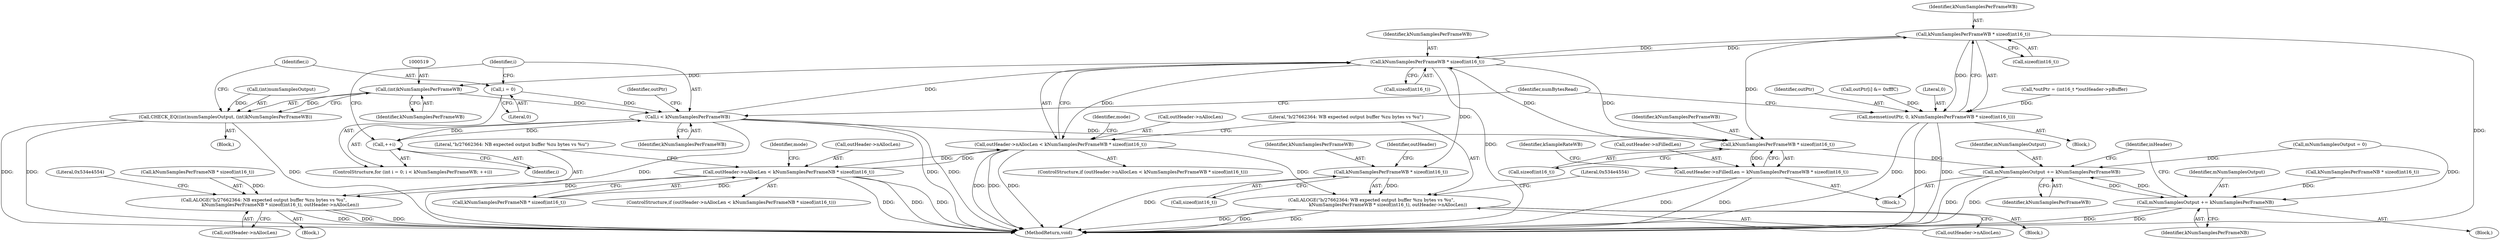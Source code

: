 digraph "0_Android_daa85dac2055b22dabbb3b4e537597e6ab73a866@API" {
"1000477" [label="(Call,kNumSamplesPerFrameWB * sizeof(int16_t))"];
"1000377" [label="(Call,kNumSamplesPerFrameWB * sizeof(int16_t))"];
"1000526" [label="(Call,i < kNumSamplesPerFrameWB)"];
"1000523" [label="(Call,i = 0)"];
"1000529" [label="(Call,++i)"];
"1000518" [label="(Call,(int)kNumSamplesPerFrameWB)"];
"1000477" [label="(Call,kNumSamplesPerFrameWB * sizeof(int16_t))"];
"1000583" [label="(Call,kNumSamplesPerFrameWB * sizeof(int16_t))"];
"1000373" [label="(Call,outHeader->nAllocLen < kNumSamplesPerFrameWB * sizeof(int16_t))"];
"1000238" [label="(Call,outHeader->nAllocLen < kNumSamplesPerFrameNB * sizeof(int16_t))"];
"1000247" [label="(Call,ALOGE(\"b/27662364: NB expected output buffer %zu bytes vs %u\",\n                       kNumSamplesPerFrameNB * sizeof(int16_t), outHeader->nAllocLen))"];
"1000382" [label="(Call,ALOGE(\"b/27662364: WB expected output buffer %zu bytes vs %u\",\n                       kNumSamplesPerFrameWB * sizeof(int16_t), outHeader->nAllocLen))"];
"1000384" [label="(Call,kNumSamplesPerFrameWB * sizeof(int16_t))"];
"1000474" [label="(Call,memset(outPtr, 0, kNumSamplesPerFrameWB * sizeof(int16_t)))"];
"1000579" [label="(Call,outHeader->nFilledLen = kNumSamplesPerFrameWB * sizeof(int16_t))"];
"1000588" [label="(Call,mNumSamplesOutput += kNumSamplesPerFrameWB)"];
"1000574" [label="(Call,mNumSamplesOutput += kNumSamplesPerFrameNB)"];
"1000514" [label="(Call,CHECK_EQ((int)numSamplesOutput, (int)kNumSamplesPerFrameWB))"];
"1000514" [label="(Call,CHECK_EQ((int)numSamplesOutput, (int)kNumSamplesPerFrameWB))"];
"1000384" [label="(Call,kNumSamplesPerFrameWB * sizeof(int16_t))"];
"1000246" [label="(Block,)"];
"1000381" [label="(Block,)"];
"1000578" [label="(Block,)"];
"1000249" [label="(Call,kNumSamplesPerFrameNB * sizeof(int16_t))"];
"1000526" [label="(Call,i < kNumSamplesPerFrameWB)"];
"1000373" [label="(Call,outHeader->nAllocLen < kNumSamplesPerFrameWB * sizeof(int16_t))"];
"1000534" [label="(Identifier,outPtr)"];
"1000237" [label="(ControlStructure,if (outHeader->nAllocLen < kNumSamplesPerFrameNB * sizeof(int16_t)))"];
"1000583" [label="(Call,kNumSamplesPerFrameWB * sizeof(int16_t))"];
"1000588" [label="(Call,mNumSamplesOutput += kNumSamplesPerFrameWB)"];
"1000242" [label="(Call,kNumSamplesPerFrameNB * sizeof(int16_t))"];
"1000528" [label="(Identifier,kNumSamplesPerFrameWB)"];
"1000486" [label="(Block,)"];
"1000462" [label="(Call,*outPtr = (int16_t *)outHeader->pBuffer)"];
"1000405" [label="(Identifier,mode)"];
"1000386" [label="(Call,sizeof(int16_t))"];
"1000253" [label="(Call,outHeader->nAllocLen)"];
"1000374" [label="(Call,outHeader->nAllocLen)"];
"1000538" [label="(Identifier,numBytesRead)"];
"1000520" [label="(Identifier,kNumSamplesPerFrameWB)"];
"1000270" [label="(Identifier,mode)"];
"1000478" [label="(Identifier,kNumSamplesPerFrameWB)"];
"1000630" [label="(MethodReturn,void)"];
"1000527" [label="(Identifier,i)"];
"1000257" [label="(Literal,0x534e4554)"];
"1000239" [label="(Call,outHeader->nAllocLen)"];
"1000525" [label="(Literal,0)"];
"1000383" [label="(Literal,\"b/27662364: WB expected output buffer %zu bytes vs %u\")"];
"1000377" [label="(Call,kNumSamplesPerFrameWB * sizeof(int16_t))"];
"1000382" [label="(Call,ALOGE(\"b/27662364: WB expected output buffer %zu bytes vs %u\",\n                       kNumSamplesPerFrameWB * sizeof(int16_t), outHeader->nAllocLen))"];
"1000475" [label="(Identifier,outPtr)"];
"1000378" [label="(Identifier,kNumSamplesPerFrameWB)"];
"1000530" [label="(Identifier,i)"];
"1000584" [label="(Identifier,kNumSamplesPerFrameWB)"];
"1000580" [label="(Call,outHeader->nFilledLen)"];
"1000589" [label="(Identifier,mNumSamplesOutput)"];
"1000523" [label="(Call,i = 0)"];
"1000379" [label="(Call,sizeof(int16_t))"];
"1000473" [label="(Block,)"];
"1000532" [label="(Call,outPtr[i] &= 0xfffC)"];
"1000479" [label="(Call,sizeof(int16_t))"];
"1000590" [label="(Identifier,kNumSamplesPerFrameWB)"];
"1000238" [label="(Call,outHeader->nAllocLen < kNumSamplesPerFrameNB * sizeof(int16_t))"];
"1000574" [label="(Call,mNumSamplesOutput += kNumSamplesPerFrameNB)"];
"1000564" [label="(Block,)"];
"1000575" [label="(Identifier,mNumSamplesOutput)"];
"1000524" [label="(Identifier,i)"];
"1000248" [label="(Literal,\"b/27662364: NB expected output buffer %zu bytes vs %u\")"];
"1000585" [label="(Call,sizeof(int16_t))"];
"1000247" [label="(Call,ALOGE(\"b/27662364: NB expected output buffer %zu bytes vs %u\",\n                       kNumSamplesPerFrameNB * sizeof(int16_t), outHeader->nAllocLen))"];
"1000521" [label="(ControlStructure,for (int i = 0; i < kNumSamplesPerFrameWB; ++i))"];
"1000392" [label="(Literal,0x534e4554)"];
"1000569" [label="(Call,kNumSamplesPerFrameNB * sizeof(int16_t))"];
"1000576" [label="(Identifier,kNumSamplesPerFrameNB)"];
"1000474" [label="(Call,memset(outPtr, 0, kNumSamplesPerFrameWB * sizeof(int16_t)))"];
"1000587" [label="(Identifier,kSampleRateWB)"];
"1000388" [label="(Call,outHeader->nAllocLen)"];
"1000389" [label="(Identifier,outHeader)"];
"1000476" [label="(Literal,0)"];
"1000218" [label="(Call,mNumSamplesOutput = 0)"];
"1000477" [label="(Call,kNumSamplesPerFrameWB * sizeof(int16_t))"];
"1000515" [label="(Call,(int)numSamplesOutput)"];
"1000385" [label="(Identifier,kNumSamplesPerFrameWB)"];
"1000594" [label="(Identifier,inHeader)"];
"1000529" [label="(Call,++i)"];
"1000579" [label="(Call,outHeader->nFilledLen = kNumSamplesPerFrameWB * sizeof(int16_t))"];
"1000372" [label="(ControlStructure,if (outHeader->nAllocLen < kNumSamplesPerFrameWB * sizeof(int16_t)))"];
"1000518" [label="(Call,(int)kNumSamplesPerFrameWB)"];
"1000477" -> "1000474"  [label="AST: "];
"1000477" -> "1000479"  [label="CFG: "];
"1000478" -> "1000477"  [label="AST: "];
"1000479" -> "1000477"  [label="AST: "];
"1000474" -> "1000477"  [label="CFG: "];
"1000477" -> "1000630"  [label="DDG: "];
"1000477" -> "1000377"  [label="DDG: "];
"1000477" -> "1000474"  [label="DDG: "];
"1000377" -> "1000477"  [label="DDG: "];
"1000477" -> "1000583"  [label="DDG: "];
"1000377" -> "1000373"  [label="AST: "];
"1000377" -> "1000379"  [label="CFG: "];
"1000378" -> "1000377"  [label="AST: "];
"1000379" -> "1000377"  [label="AST: "];
"1000373" -> "1000377"  [label="CFG: "];
"1000377" -> "1000630"  [label="DDG: "];
"1000377" -> "1000373"  [label="DDG: "];
"1000526" -> "1000377"  [label="DDG: "];
"1000583" -> "1000377"  [label="DDG: "];
"1000377" -> "1000384"  [label="DDG: "];
"1000377" -> "1000518"  [label="DDG: "];
"1000377" -> "1000583"  [label="DDG: "];
"1000526" -> "1000521"  [label="AST: "];
"1000526" -> "1000528"  [label="CFG: "];
"1000527" -> "1000526"  [label="AST: "];
"1000528" -> "1000526"  [label="AST: "];
"1000534" -> "1000526"  [label="CFG: "];
"1000538" -> "1000526"  [label="CFG: "];
"1000526" -> "1000630"  [label="DDG: "];
"1000526" -> "1000630"  [label="DDG: "];
"1000526" -> "1000630"  [label="DDG: "];
"1000523" -> "1000526"  [label="DDG: "];
"1000529" -> "1000526"  [label="DDG: "];
"1000518" -> "1000526"  [label="DDG: "];
"1000526" -> "1000529"  [label="DDG: "];
"1000526" -> "1000583"  [label="DDG: "];
"1000523" -> "1000521"  [label="AST: "];
"1000523" -> "1000525"  [label="CFG: "];
"1000524" -> "1000523"  [label="AST: "];
"1000525" -> "1000523"  [label="AST: "];
"1000527" -> "1000523"  [label="CFG: "];
"1000529" -> "1000521"  [label="AST: "];
"1000529" -> "1000530"  [label="CFG: "];
"1000530" -> "1000529"  [label="AST: "];
"1000527" -> "1000529"  [label="CFG: "];
"1000518" -> "1000514"  [label="AST: "];
"1000518" -> "1000520"  [label="CFG: "];
"1000519" -> "1000518"  [label="AST: "];
"1000520" -> "1000518"  [label="AST: "];
"1000514" -> "1000518"  [label="CFG: "];
"1000518" -> "1000514"  [label="DDG: "];
"1000583" -> "1000579"  [label="AST: "];
"1000583" -> "1000585"  [label="CFG: "];
"1000584" -> "1000583"  [label="AST: "];
"1000585" -> "1000583"  [label="AST: "];
"1000579" -> "1000583"  [label="CFG: "];
"1000583" -> "1000579"  [label="DDG: "];
"1000583" -> "1000588"  [label="DDG: "];
"1000373" -> "1000372"  [label="AST: "];
"1000374" -> "1000373"  [label="AST: "];
"1000383" -> "1000373"  [label="CFG: "];
"1000405" -> "1000373"  [label="CFG: "];
"1000373" -> "1000630"  [label="DDG: "];
"1000373" -> "1000630"  [label="DDG: "];
"1000373" -> "1000630"  [label="DDG: "];
"1000373" -> "1000238"  [label="DDG: "];
"1000238" -> "1000373"  [label="DDG: "];
"1000373" -> "1000382"  [label="DDG: "];
"1000238" -> "1000237"  [label="AST: "];
"1000238" -> "1000242"  [label="CFG: "];
"1000239" -> "1000238"  [label="AST: "];
"1000242" -> "1000238"  [label="AST: "];
"1000248" -> "1000238"  [label="CFG: "];
"1000270" -> "1000238"  [label="CFG: "];
"1000238" -> "1000630"  [label="DDG: "];
"1000238" -> "1000630"  [label="DDG: "];
"1000238" -> "1000630"  [label="DDG: "];
"1000242" -> "1000238"  [label="DDG: "];
"1000238" -> "1000247"  [label="DDG: "];
"1000247" -> "1000246"  [label="AST: "];
"1000247" -> "1000253"  [label="CFG: "];
"1000248" -> "1000247"  [label="AST: "];
"1000249" -> "1000247"  [label="AST: "];
"1000253" -> "1000247"  [label="AST: "];
"1000257" -> "1000247"  [label="CFG: "];
"1000247" -> "1000630"  [label="DDG: "];
"1000247" -> "1000630"  [label="DDG: "];
"1000247" -> "1000630"  [label="DDG: "];
"1000249" -> "1000247"  [label="DDG: "];
"1000382" -> "1000381"  [label="AST: "];
"1000382" -> "1000388"  [label="CFG: "];
"1000383" -> "1000382"  [label="AST: "];
"1000384" -> "1000382"  [label="AST: "];
"1000388" -> "1000382"  [label="AST: "];
"1000392" -> "1000382"  [label="CFG: "];
"1000382" -> "1000630"  [label="DDG: "];
"1000382" -> "1000630"  [label="DDG: "];
"1000382" -> "1000630"  [label="DDG: "];
"1000384" -> "1000382"  [label="DDG: "];
"1000384" -> "1000386"  [label="CFG: "];
"1000385" -> "1000384"  [label="AST: "];
"1000386" -> "1000384"  [label="AST: "];
"1000389" -> "1000384"  [label="CFG: "];
"1000384" -> "1000630"  [label="DDG: "];
"1000474" -> "1000473"  [label="AST: "];
"1000475" -> "1000474"  [label="AST: "];
"1000476" -> "1000474"  [label="AST: "];
"1000538" -> "1000474"  [label="CFG: "];
"1000474" -> "1000630"  [label="DDG: "];
"1000474" -> "1000630"  [label="DDG: "];
"1000474" -> "1000630"  [label="DDG: "];
"1000532" -> "1000474"  [label="DDG: "];
"1000462" -> "1000474"  [label="DDG: "];
"1000579" -> "1000578"  [label="AST: "];
"1000580" -> "1000579"  [label="AST: "];
"1000587" -> "1000579"  [label="CFG: "];
"1000579" -> "1000630"  [label="DDG: "];
"1000579" -> "1000630"  [label="DDG: "];
"1000588" -> "1000578"  [label="AST: "];
"1000588" -> "1000590"  [label="CFG: "];
"1000589" -> "1000588"  [label="AST: "];
"1000590" -> "1000588"  [label="AST: "];
"1000594" -> "1000588"  [label="CFG: "];
"1000588" -> "1000630"  [label="DDG: "];
"1000588" -> "1000630"  [label="DDG: "];
"1000588" -> "1000574"  [label="DDG: "];
"1000574" -> "1000588"  [label="DDG: "];
"1000218" -> "1000588"  [label="DDG: "];
"1000574" -> "1000564"  [label="AST: "];
"1000574" -> "1000576"  [label="CFG: "];
"1000575" -> "1000574"  [label="AST: "];
"1000576" -> "1000574"  [label="AST: "];
"1000594" -> "1000574"  [label="CFG: "];
"1000574" -> "1000630"  [label="DDG: "];
"1000574" -> "1000630"  [label="DDG: "];
"1000569" -> "1000574"  [label="DDG: "];
"1000218" -> "1000574"  [label="DDG: "];
"1000514" -> "1000486"  [label="AST: "];
"1000515" -> "1000514"  [label="AST: "];
"1000524" -> "1000514"  [label="CFG: "];
"1000514" -> "1000630"  [label="DDG: "];
"1000514" -> "1000630"  [label="DDG: "];
"1000514" -> "1000630"  [label="DDG: "];
"1000515" -> "1000514"  [label="DDG: "];
}
